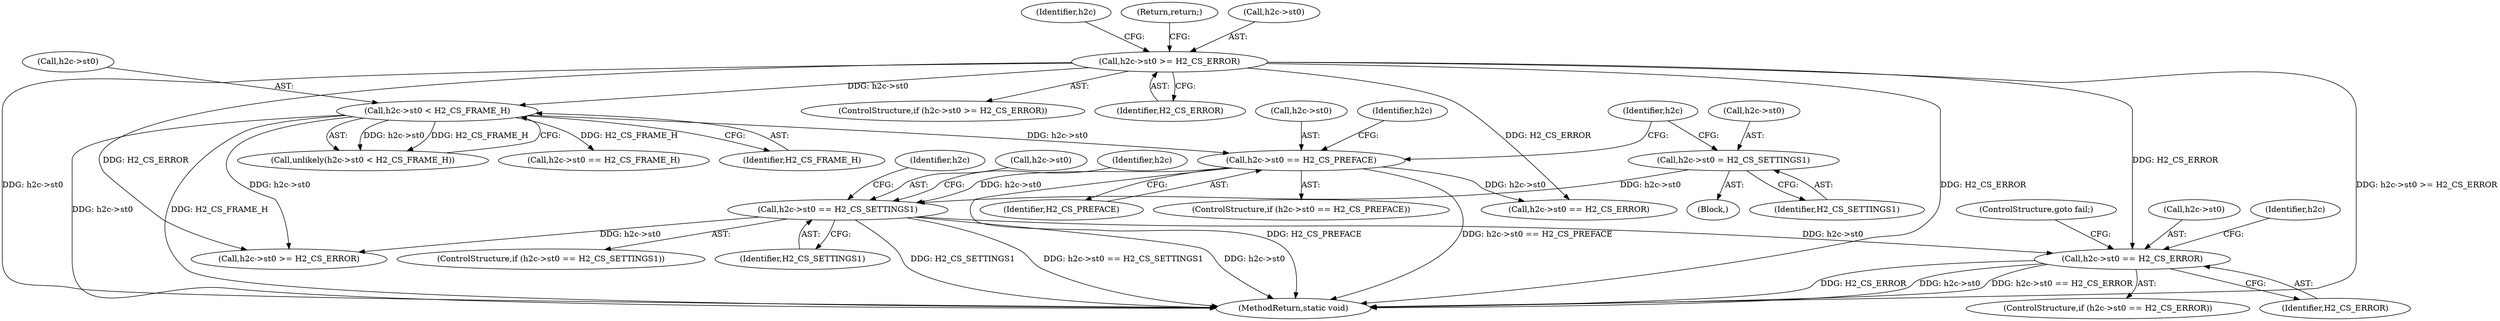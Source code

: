 digraph "0_haproxy_3f0e1ec70173593f4c2b3681b26c04a4ed5fc588@pointer" {
"1000196" [label="(Call,h2c->st0 == H2_CS_ERROR)"];
"1000179" [label="(Call,h2c->st0 == H2_CS_SETTINGS1)"];
"1000143" [label="(Call,h2c->st0 == H2_CS_PREFACE)"];
"1000136" [label="(Call,h2c->st0 < H2_CS_FRAME_H)"];
"1000128" [label="(Call,h2c->st0 >= H2_CS_ERROR)"];
"1000173" [label="(Call,h2c->st0 = H2_CS_SETTINGS1)"];
"1000128" [label="(Call,h2c->st0 >= H2_CS_ERROR)"];
"1000135" [label="(Call,unlikely(h2c->st0 < H2_CS_FRAME_H))"];
"1000142" [label="(ControlStructure,if (h2c->st0 == H2_CS_PREFACE))"];
"1000148" [label="(Block,)"];
"1000195" [label="(ControlStructure,if (h2c->st0 == H2_CS_ERROR))"];
"1000138" [label="(Identifier,h2c)"];
"1000190" [label="(Identifier,h2c)"];
"1000318" [label="(Call,h2c->st0 == H2_CS_FRAME_H)"];
"1000203" [label="(Identifier,h2c)"];
"1000196" [label="(Call,h2c->st0 == H2_CS_ERROR)"];
"1000302" [label="(Identifier,h2c)"];
"1000179" [label="(Call,h2c->st0 == H2_CS_SETTINGS1)"];
"1000174" [label="(Call,h2c->st0)"];
"1000311" [label="(Call,h2c->st0 >= H2_CS_ERROR)"];
"1000206" [label="(ControlStructure,goto fail;)"];
"1000140" [label="(Identifier,H2_CS_FRAME_H)"];
"1000200" [label="(Identifier,H2_CS_ERROR)"];
"1000178" [label="(ControlStructure,if (h2c->st0 == H2_CS_SETTINGS1))"];
"1000180" [label="(Call,h2c->st0)"];
"1000181" [label="(Identifier,h2c)"];
"1000177" [label="(Identifier,H2_CS_SETTINGS1)"];
"1000144" [label="(Call,h2c->st0)"];
"1000854" [label="(MethodReturn,static void)"];
"1000143" [label="(Call,h2c->st0 == H2_CS_PREFACE)"];
"1000153" [label="(Identifier,h2c)"];
"1000137" [label="(Call,h2c->st0)"];
"1000173" [label="(Call,h2c->st0 = H2_CS_SETTINGS1)"];
"1000127" [label="(ControlStructure,if (h2c->st0 >= H2_CS_ERROR))"];
"1000132" [label="(Identifier,H2_CS_ERROR)"];
"1000133" [label="(Return,return;)"];
"1000136" [label="(Call,h2c->st0 < H2_CS_FRAME_H)"];
"1000147" [label="(Identifier,H2_CS_PREFACE)"];
"1000129" [label="(Call,h2c->st0)"];
"1000183" [label="(Identifier,H2_CS_SETTINGS1)"];
"1000157" [label="(Call,h2c->st0 == H2_CS_ERROR)"];
"1000197" [label="(Call,h2c->st0)"];
"1000196" -> "1000195"  [label="AST: "];
"1000196" -> "1000200"  [label="CFG: "];
"1000197" -> "1000196"  [label="AST: "];
"1000200" -> "1000196"  [label="AST: "];
"1000203" -> "1000196"  [label="CFG: "];
"1000206" -> "1000196"  [label="CFG: "];
"1000196" -> "1000854"  [label="DDG: H2_CS_ERROR"];
"1000196" -> "1000854"  [label="DDG: h2c->st0"];
"1000196" -> "1000854"  [label="DDG: h2c->st0 == H2_CS_ERROR"];
"1000179" -> "1000196"  [label="DDG: h2c->st0"];
"1000128" -> "1000196"  [label="DDG: H2_CS_ERROR"];
"1000179" -> "1000178"  [label="AST: "];
"1000179" -> "1000183"  [label="CFG: "];
"1000180" -> "1000179"  [label="AST: "];
"1000183" -> "1000179"  [label="AST: "];
"1000190" -> "1000179"  [label="CFG: "];
"1000302" -> "1000179"  [label="CFG: "];
"1000179" -> "1000854"  [label="DDG: h2c->st0 == H2_CS_SETTINGS1"];
"1000179" -> "1000854"  [label="DDG: h2c->st0"];
"1000179" -> "1000854"  [label="DDG: H2_CS_SETTINGS1"];
"1000143" -> "1000179"  [label="DDG: h2c->st0"];
"1000173" -> "1000179"  [label="DDG: h2c->st0"];
"1000179" -> "1000311"  [label="DDG: h2c->st0"];
"1000143" -> "1000142"  [label="AST: "];
"1000143" -> "1000147"  [label="CFG: "];
"1000144" -> "1000143"  [label="AST: "];
"1000147" -> "1000143"  [label="AST: "];
"1000153" -> "1000143"  [label="CFG: "];
"1000181" -> "1000143"  [label="CFG: "];
"1000143" -> "1000854"  [label="DDG: h2c->st0 == H2_CS_PREFACE"];
"1000143" -> "1000854"  [label="DDG: H2_CS_PREFACE"];
"1000136" -> "1000143"  [label="DDG: h2c->st0"];
"1000143" -> "1000157"  [label="DDG: h2c->st0"];
"1000136" -> "1000135"  [label="AST: "];
"1000136" -> "1000140"  [label="CFG: "];
"1000137" -> "1000136"  [label="AST: "];
"1000140" -> "1000136"  [label="AST: "];
"1000135" -> "1000136"  [label="CFG: "];
"1000136" -> "1000854"  [label="DDG: H2_CS_FRAME_H"];
"1000136" -> "1000854"  [label="DDG: h2c->st0"];
"1000136" -> "1000135"  [label="DDG: h2c->st0"];
"1000136" -> "1000135"  [label="DDG: H2_CS_FRAME_H"];
"1000128" -> "1000136"  [label="DDG: h2c->st0"];
"1000136" -> "1000311"  [label="DDG: h2c->st0"];
"1000136" -> "1000318"  [label="DDG: H2_CS_FRAME_H"];
"1000128" -> "1000127"  [label="AST: "];
"1000128" -> "1000132"  [label="CFG: "];
"1000129" -> "1000128"  [label="AST: "];
"1000132" -> "1000128"  [label="AST: "];
"1000133" -> "1000128"  [label="CFG: "];
"1000138" -> "1000128"  [label="CFG: "];
"1000128" -> "1000854"  [label="DDG: H2_CS_ERROR"];
"1000128" -> "1000854"  [label="DDG: h2c->st0"];
"1000128" -> "1000854"  [label="DDG: h2c->st0 >= H2_CS_ERROR"];
"1000128" -> "1000157"  [label="DDG: H2_CS_ERROR"];
"1000128" -> "1000311"  [label="DDG: H2_CS_ERROR"];
"1000173" -> "1000148"  [label="AST: "];
"1000173" -> "1000177"  [label="CFG: "];
"1000174" -> "1000173"  [label="AST: "];
"1000177" -> "1000173"  [label="AST: "];
"1000181" -> "1000173"  [label="CFG: "];
}
